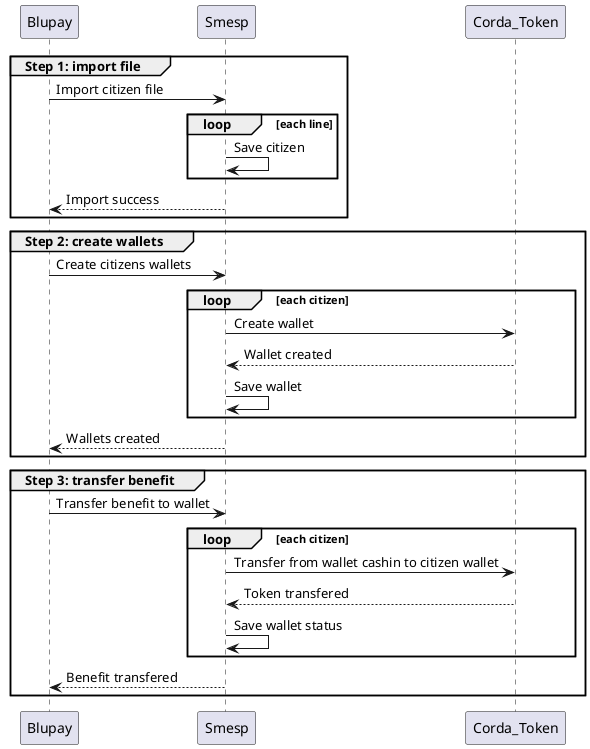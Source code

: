 @startuml
group Step 1: import file
    Blupay -> Smesp: Import citizen file
    loop each line
        Smesp -> Smesp: Save citizen
    end
    Smesp --> Blupay: Import success
end
group Step 2: create wallets
    Blupay -> Smesp: Create citizens wallets
    loop each citizen
        Smesp -> Corda_Token: Create wallet
        Corda_Token --> Smesp: Wallet created
        Smesp -> Smesp: Save wallet
    end
    Smesp --> Blupay: Wallets created
end
group Step 3: transfer benefit
    Blupay -> Smesp: Transfer benefit to wallet
    loop each citizen
        Smesp -> Corda_Token: Transfer from wallet cashin to citizen wallet
        Corda_Token --> Smesp: Token transfered
        Smesp -> Smesp: Save wallet status
    end
    Smesp --> Blupay: Benefit transfered
end
@enduml